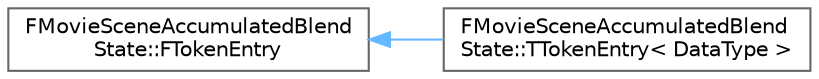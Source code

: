 digraph "Graphical Class Hierarchy"
{
 // INTERACTIVE_SVG=YES
 // LATEX_PDF_SIZE
  bgcolor="transparent";
  edge [fontname=Helvetica,fontsize=10,labelfontname=Helvetica,labelfontsize=10];
  node [fontname=Helvetica,fontsize=10,shape=box,height=0.2,width=0.4];
  rankdir="LR";
  Node0 [id="Node000000",label="FMovieSceneAccumulatedBlend\lState::FTokenEntry",height=0.2,width=0.4,color="grey40", fillcolor="white", style="filled",URL="$d6/d49/structFMovieSceneAccumulatedBlendState_1_1FTokenEntry.html",tooltip="Base entry that is used to temporarily store token data for later consolidation."];
  Node0 -> Node1 [id="edge4414_Node000000_Node000001",dir="back",color="steelblue1",style="solid",tooltip=" "];
  Node1 [id="Node000001",label="FMovieSceneAccumulatedBlend\lState::TTokenEntry\< DataType \>",height=0.2,width=0.4,color="grey40", fillcolor="white", style="filled",URL="$dc/d65/structFMovieSceneAccumulatedBlendState_1_1TTokenEntry.html",tooltip="Templated entry that is used to temporarily store token data for later consolidation."];
}
